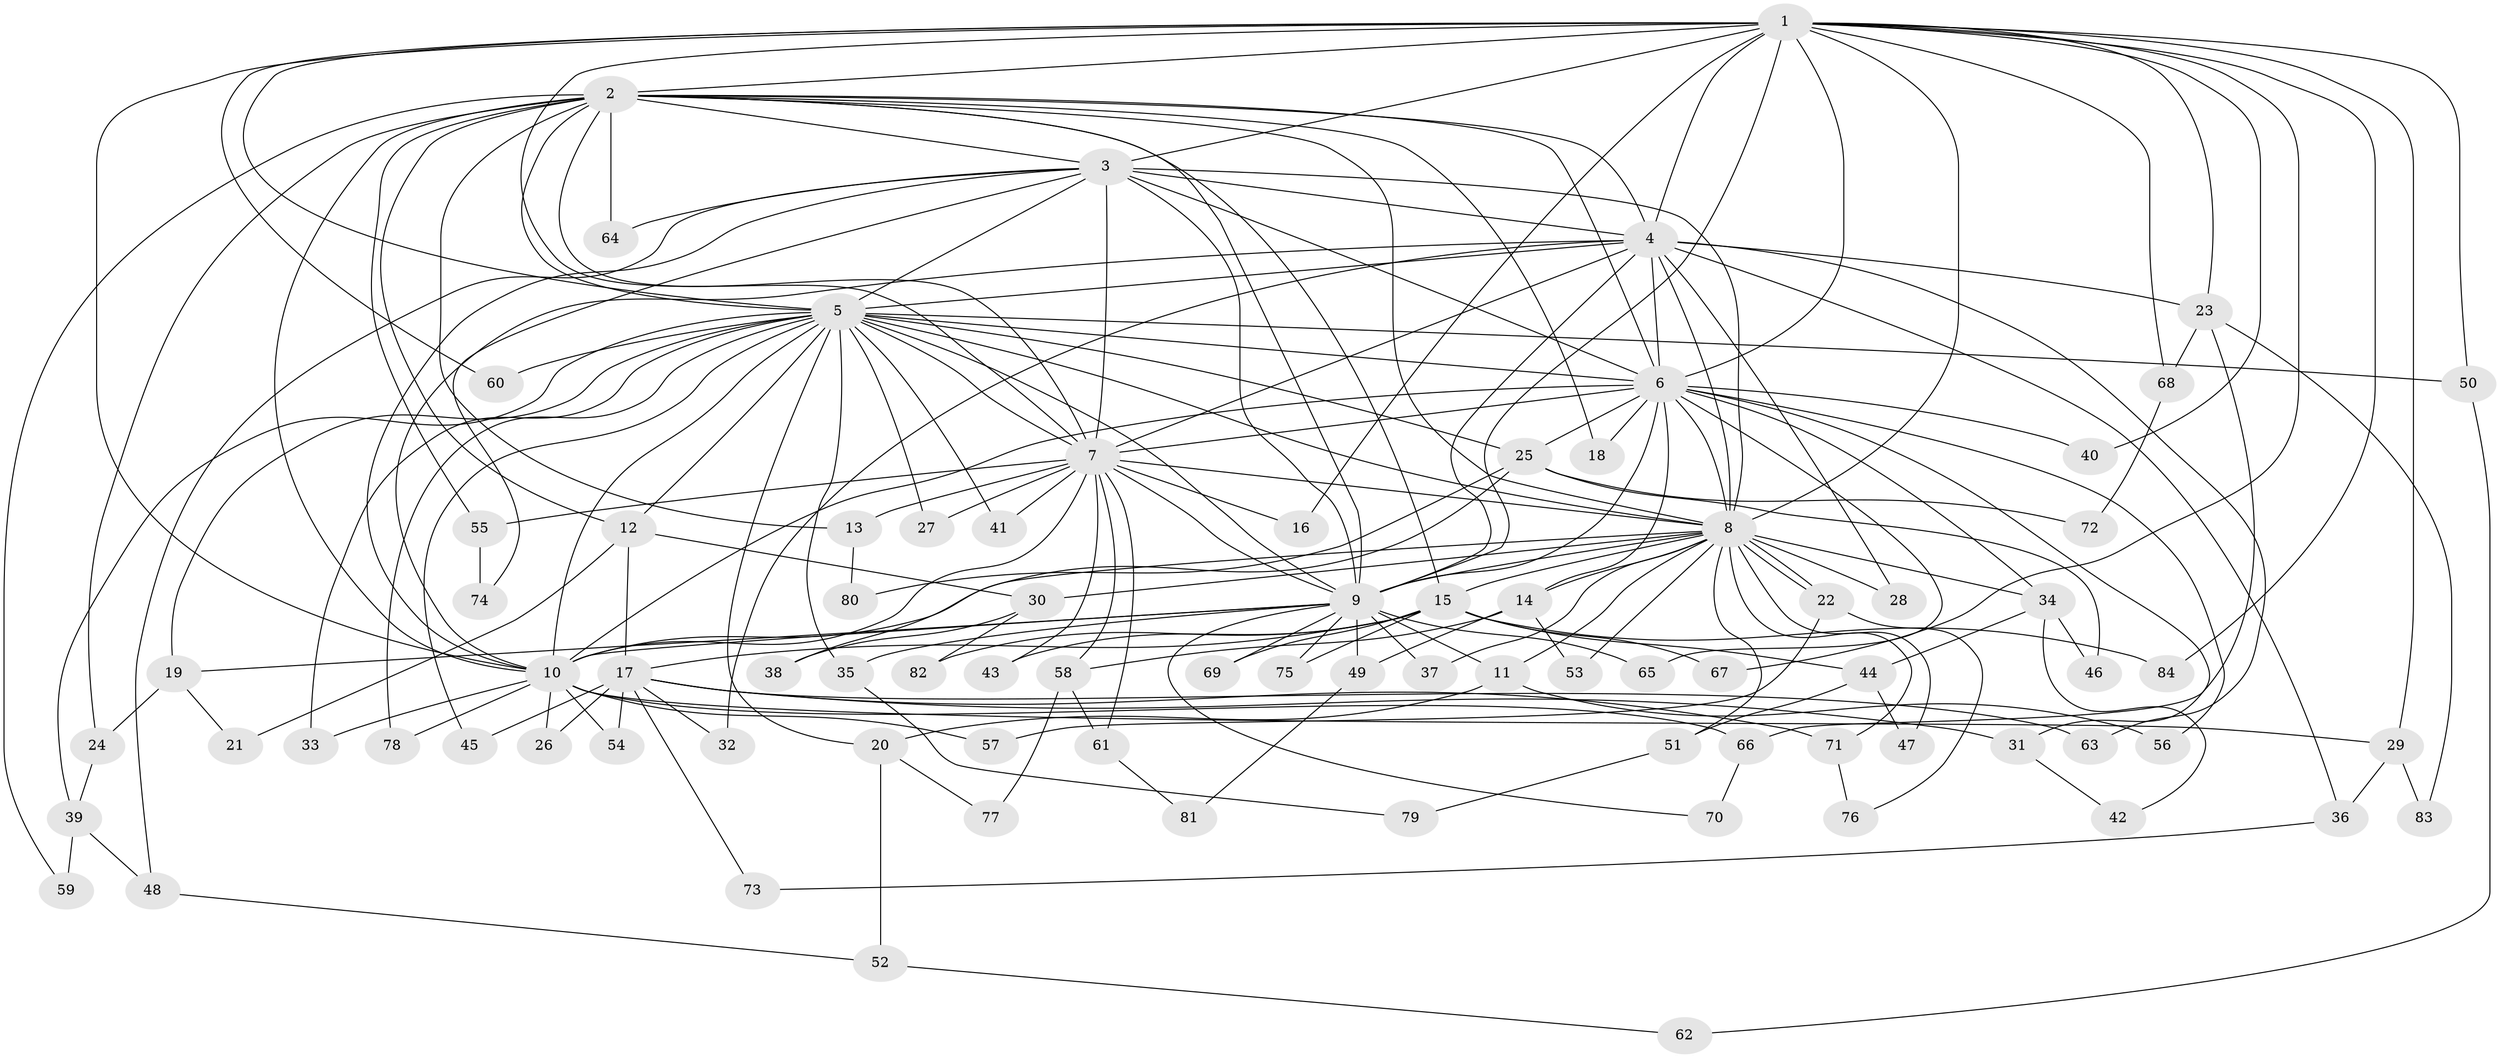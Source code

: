 // coarse degree distribution, {15: 0.04918032786885246, 24: 0.01639344262295082, 20: 0.01639344262295082, 19: 0.01639344262295082, 12: 0.01639344262295082, 6: 0.06557377049180328, 3: 0.16393442622950818, 7: 0.01639344262295082, 10: 0.03278688524590164, 2: 0.5245901639344263, 4: 0.06557377049180328, 5: 0.01639344262295082}
// Generated by graph-tools (version 1.1) at 2025/51/02/27/25 19:51:48]
// undirected, 84 vertices, 193 edges
graph export_dot {
graph [start="1"]
  node [color=gray90,style=filled];
  1;
  2;
  3;
  4;
  5;
  6;
  7;
  8;
  9;
  10;
  11;
  12;
  13;
  14;
  15;
  16;
  17;
  18;
  19;
  20;
  21;
  22;
  23;
  24;
  25;
  26;
  27;
  28;
  29;
  30;
  31;
  32;
  33;
  34;
  35;
  36;
  37;
  38;
  39;
  40;
  41;
  42;
  43;
  44;
  45;
  46;
  47;
  48;
  49;
  50;
  51;
  52;
  53;
  54;
  55;
  56;
  57;
  58;
  59;
  60;
  61;
  62;
  63;
  64;
  65;
  66;
  67;
  68;
  69;
  70;
  71;
  72;
  73;
  74;
  75;
  76;
  77;
  78;
  79;
  80;
  81;
  82;
  83;
  84;
  1 -- 2;
  1 -- 3;
  1 -- 4;
  1 -- 5;
  1 -- 6;
  1 -- 7;
  1 -- 8;
  1 -- 9;
  1 -- 10;
  1 -- 16;
  1 -- 23;
  1 -- 29;
  1 -- 40;
  1 -- 50;
  1 -- 60;
  1 -- 67;
  1 -- 68;
  1 -- 84;
  2 -- 3;
  2 -- 4;
  2 -- 5;
  2 -- 6;
  2 -- 7;
  2 -- 8;
  2 -- 9;
  2 -- 10;
  2 -- 12;
  2 -- 13;
  2 -- 15;
  2 -- 18;
  2 -- 24;
  2 -- 55;
  2 -- 59;
  2 -- 64;
  3 -- 4;
  3 -- 5;
  3 -- 6;
  3 -- 7;
  3 -- 8;
  3 -- 9;
  3 -- 10;
  3 -- 48;
  3 -- 64;
  3 -- 74;
  4 -- 5;
  4 -- 6;
  4 -- 7;
  4 -- 8;
  4 -- 9;
  4 -- 10;
  4 -- 23;
  4 -- 28;
  4 -- 32;
  4 -- 36;
  4 -- 63;
  5 -- 6;
  5 -- 7;
  5 -- 8;
  5 -- 9;
  5 -- 10;
  5 -- 12;
  5 -- 19;
  5 -- 20;
  5 -- 25;
  5 -- 27;
  5 -- 33;
  5 -- 35;
  5 -- 39;
  5 -- 41;
  5 -- 45;
  5 -- 50;
  5 -- 60;
  5 -- 78;
  6 -- 7;
  6 -- 8;
  6 -- 9;
  6 -- 10;
  6 -- 14;
  6 -- 18;
  6 -- 25;
  6 -- 31;
  6 -- 34;
  6 -- 40;
  6 -- 56;
  6 -- 65;
  7 -- 8;
  7 -- 9;
  7 -- 10;
  7 -- 13;
  7 -- 16;
  7 -- 27;
  7 -- 41;
  7 -- 43;
  7 -- 55;
  7 -- 58;
  7 -- 61;
  8 -- 9;
  8 -- 10;
  8 -- 11;
  8 -- 14;
  8 -- 15;
  8 -- 22;
  8 -- 22;
  8 -- 28;
  8 -- 30;
  8 -- 34;
  8 -- 37;
  8 -- 47;
  8 -- 51;
  8 -- 53;
  8 -- 71;
  9 -- 10;
  9 -- 11;
  9 -- 19;
  9 -- 35;
  9 -- 37;
  9 -- 49;
  9 -- 65;
  9 -- 69;
  9 -- 70;
  9 -- 75;
  10 -- 26;
  10 -- 29;
  10 -- 33;
  10 -- 54;
  10 -- 57;
  10 -- 66;
  10 -- 78;
  11 -- 20;
  11 -- 56;
  12 -- 17;
  12 -- 21;
  12 -- 30;
  13 -- 80;
  14 -- 49;
  14 -- 53;
  14 -- 58;
  15 -- 17;
  15 -- 43;
  15 -- 44;
  15 -- 67;
  15 -- 69;
  15 -- 75;
  15 -- 82;
  15 -- 84;
  17 -- 26;
  17 -- 31;
  17 -- 32;
  17 -- 45;
  17 -- 54;
  17 -- 63;
  17 -- 71;
  17 -- 73;
  19 -- 21;
  19 -- 24;
  20 -- 52;
  20 -- 77;
  22 -- 57;
  22 -- 76;
  23 -- 66;
  23 -- 68;
  23 -- 83;
  24 -- 39;
  25 -- 38;
  25 -- 46;
  25 -- 72;
  25 -- 80;
  29 -- 36;
  29 -- 83;
  30 -- 38;
  30 -- 82;
  31 -- 42;
  34 -- 42;
  34 -- 44;
  34 -- 46;
  35 -- 79;
  36 -- 73;
  39 -- 48;
  39 -- 59;
  44 -- 47;
  44 -- 51;
  48 -- 52;
  49 -- 81;
  50 -- 62;
  51 -- 79;
  52 -- 62;
  55 -- 74;
  58 -- 61;
  58 -- 77;
  61 -- 81;
  66 -- 70;
  68 -- 72;
  71 -- 76;
}
